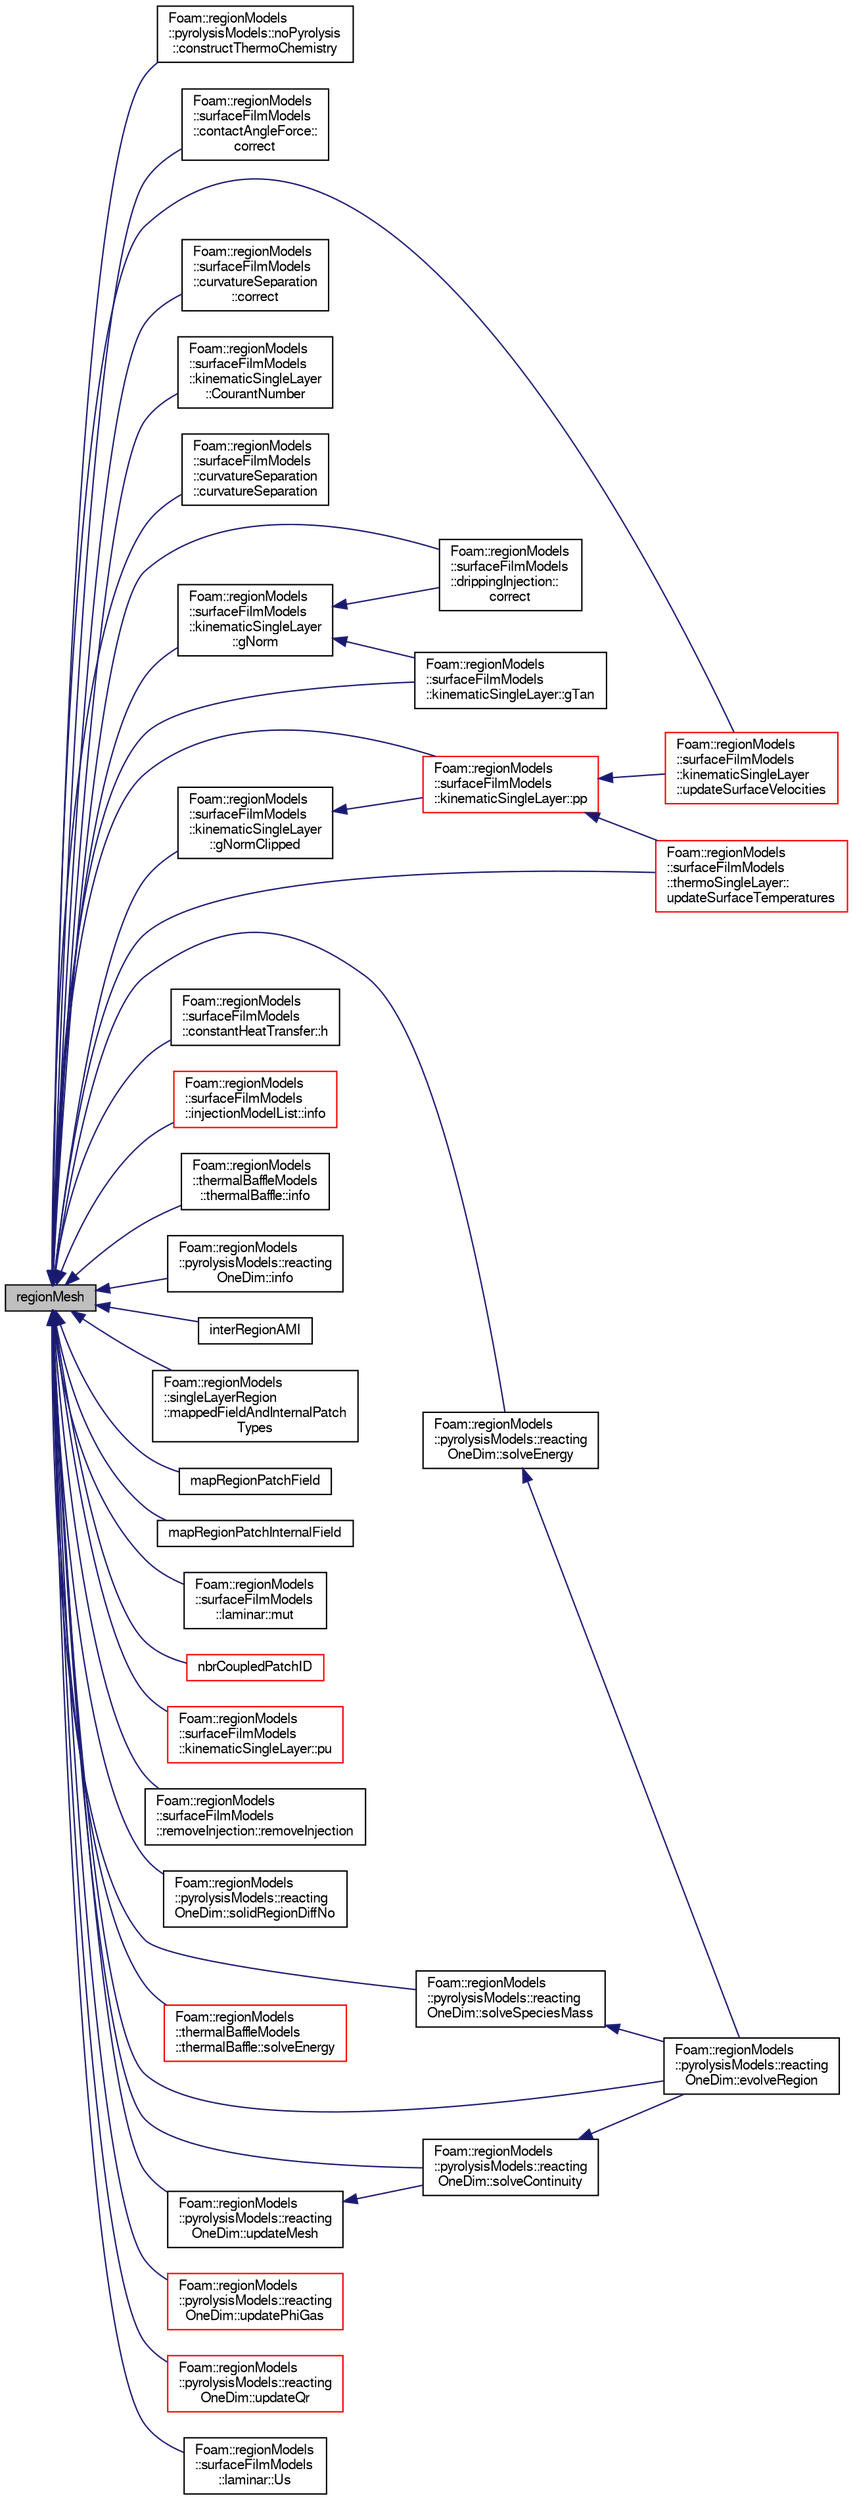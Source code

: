 digraph "regionMesh"
{
  bgcolor="transparent";
  edge [fontname="FreeSans",fontsize="10",labelfontname="FreeSans",labelfontsize="10"];
  node [fontname="FreeSans",fontsize="10",shape=record];
  rankdir="LR";
  Node1 [label="regionMesh",height=0.2,width=0.4,color="black", fillcolor="grey75", style="filled" fontcolor="black"];
  Node1 -> Node2 [dir="back",color="midnightblue",fontsize="10",style="solid",fontname="FreeSans"];
  Node2 [label="Foam::regionModels\l::pyrolysisModels::noPyrolysis\l::constructThermoChemistry",height=0.2,width=0.4,color="black",URL="$a01594.html#abd58fd9dbd7f833fdd872682b18d2ca6",tooltip="Reset solidChemistryModel and solidThermo pointers. "];
  Node1 -> Node3 [dir="back",color="midnightblue",fontsize="10",style="solid",fontname="FreeSans"];
  Node3 [label="Foam::regionModels\l::surfaceFilmModels\l::contactAngleForce::\lcorrect",height=0.2,width=0.4,color="black",URL="$a00380.html#ae8286cb1594f9b26a1c5291173459307",tooltip="Correct. "];
  Node1 -> Node4 [dir="back",color="midnightblue",fontsize="10",style="solid",fontname="FreeSans"];
  Node4 [label="Foam::regionModels\l::surfaceFilmModels\l::drippingInjection::\lcorrect",height=0.2,width=0.4,color="black",URL="$a00559.html#a8c67db65404877aac3731246ffb15754",tooltip="Correct. "];
  Node1 -> Node5 [dir="back",color="midnightblue",fontsize="10",style="solid",fontname="FreeSans"];
  Node5 [label="Foam::regionModels\l::surfaceFilmModels\l::curvatureSeparation\l::correct",height=0.2,width=0.4,color="black",URL="$a00425.html#a8c67db65404877aac3731246ffb15754",tooltip="Correct. "];
  Node1 -> Node6 [dir="back",color="midnightblue",fontsize="10",style="solid",fontname="FreeSans"];
  Node6 [label="Foam::regionModels\l::surfaceFilmModels\l::kinematicSingleLayer\l::CourantNumber",height=0.2,width=0.4,color="black",URL="$a01200.html#abc2fa8b7b02b27cfd575364b4d62eeb8",tooltip="Courant number evaluation. "];
  Node1 -> Node7 [dir="back",color="midnightblue",fontsize="10",style="solid",fontname="FreeSans"];
  Node7 [label="Foam::regionModels\l::surfaceFilmModels\l::curvatureSeparation\l::curvatureSeparation",height=0.2,width=0.4,color="black",URL="$a00425.html#a9222f6abd6732386986265a43f56ea30",tooltip="Construct from surface film model. "];
  Node1 -> Node8 [dir="back",color="midnightblue",fontsize="10",style="solid",fontname="FreeSans"];
  Node8 [label="Foam::regionModels\l::pyrolysisModels::reacting\lOneDim::evolveRegion",height=0.2,width=0.4,color="black",URL="$a02029.html#afde8f52457f90e83a4eaf49755c19ec9",tooltip="Evolve the pyrolysis equations. "];
  Node1 -> Node9 [dir="back",color="midnightblue",fontsize="10",style="solid",fontname="FreeSans"];
  Node9 [label="Foam::regionModels\l::surfaceFilmModels\l::kinematicSingleLayer\l::gNorm",height=0.2,width=0.4,color="black",URL="$a01200.html#a36b03881846e4652c241b289ffed6ac5",tooltip="Return the gravity normal-to-patch component contribution. "];
  Node9 -> Node10 [dir="back",color="midnightblue",fontsize="10",style="solid",fontname="FreeSans"];
  Node10 [label="Foam::regionModels\l::surfaceFilmModels\l::kinematicSingleLayer::gTan",height=0.2,width=0.4,color="black",URL="$a01200.html#a9d5bca687e0112892d9ce559f58d7b0d",tooltip="Return the gravity tangential component contributions. "];
  Node9 -> Node4 [dir="back",color="midnightblue",fontsize="10",style="solid",fontname="FreeSans"];
  Node1 -> Node11 [dir="back",color="midnightblue",fontsize="10",style="solid",fontname="FreeSans"];
  Node11 [label="Foam::regionModels\l::surfaceFilmModels\l::kinematicSingleLayer\l::gNormClipped",height=0.2,width=0.4,color="black",URL="$a01200.html#a67832a61dba0da8c9e97d74abbc12641",tooltip="Return the gravity normal-to-patch component contribution. "];
  Node11 -> Node12 [dir="back",color="midnightblue",fontsize="10",style="solid",fontname="FreeSans"];
  Node12 [label="Foam::regionModels\l::surfaceFilmModels\l::kinematicSingleLayer::pp",height=0.2,width=0.4,color="red",URL="$a01200.html#ac0001dfb6180e452fe671ec2a4d8efed",tooltip="Implicit pressure source coefficient. "];
  Node12 -> Node13 [dir="back",color="midnightblue",fontsize="10",style="solid",fontname="FreeSans"];
  Node13 [label="Foam::regionModels\l::surfaceFilmModels\l::kinematicSingleLayer\l::updateSurfaceVelocities",height=0.2,width=0.4,color="red",URL="$a01200.html#a22134deef2f1f598fae44f744a1e7962",tooltip="Update film surface velocities. "];
  Node12 -> Node14 [dir="back",color="midnightblue",fontsize="10",style="solid",fontname="FreeSans"];
  Node14 [label="Foam::regionModels\l::surfaceFilmModels\l::thermoSingleLayer::\lupdateSurfaceTemperatures",height=0.2,width=0.4,color="red",URL="$a02527.html#a20e11eb3132999c1fe4b49811ee262c1",tooltip="Correct the film surface and wall temperatures. "];
  Node1 -> Node10 [dir="back",color="midnightblue",fontsize="10",style="solid",fontname="FreeSans"];
  Node1 -> Node15 [dir="back",color="midnightblue",fontsize="10",style="solid",fontname="FreeSans"];
  Node15 [label="Foam::regionModels\l::surfaceFilmModels\l::constantHeatTransfer::h",height=0.2,width=0.4,color="black",URL="$a00357.html#a81fad2fc148108cf751711ae8259fcc8",tooltip="Return the heat transfer coefficient [W/m2/K]. "];
  Node1 -> Node16 [dir="back",color="midnightblue",fontsize="10",style="solid",fontname="FreeSans"];
  Node16 [label="Foam::regionModels\l::surfaceFilmModels\l::injectionModelList::info",height=0.2,width=0.4,color="red",URL="$a01070.html#a535c2aef67becff77ed292ab0eceb44c",tooltip="Provide some info. "];
  Node1 -> Node17 [dir="back",color="midnightblue",fontsize="10",style="solid",fontname="FreeSans"];
  Node17 [label="Foam::regionModels\l::thermalBaffleModels\l::thermalBaffle::info",height=0.2,width=0.4,color="black",URL="$a02506.html#ac1b66fe77173de9e5e8542b2823d6071",tooltip="Provide some feedback. "];
  Node1 -> Node18 [dir="back",color="midnightblue",fontsize="10",style="solid",fontname="FreeSans"];
  Node18 [label="Foam::regionModels\l::pyrolysisModels::reacting\lOneDim::info",height=0.2,width=0.4,color="black",URL="$a02029.html#ac1b66fe77173de9e5e8542b2823d6071",tooltip="Provide some feedback. "];
  Node1 -> Node19 [dir="back",color="midnightblue",fontsize="10",style="solid",fontname="FreeSans"];
  Node19 [label="interRegionAMI",height=0.2,width=0.4,color="black",URL="$a02071.html#a54101281c21a9eda1277e3fe4c1c596e",tooltip="Create or return a new inter-region AMI object. "];
  Node1 -> Node20 [dir="back",color="midnightblue",fontsize="10",style="solid",fontname="FreeSans"];
  Node20 [label="Foam::regionModels\l::singleLayerRegion\l::mappedFieldAndInternalPatch\lTypes",height=0.2,width=0.4,color="black",URL="$a02253.html#a1ccd593356663813419f8d65ff5e2e81"];
  Node1 -> Node21 [dir="back",color="midnightblue",fontsize="10",style="solid",fontname="FreeSans"];
  Node21 [label="mapRegionPatchField",height=0.2,width=0.4,color="black",URL="$a02071.html#ac0d3e6b2854bedd82b02850cf5c3b667"];
  Node1 -> Node22 [dir="back",color="midnightblue",fontsize="10",style="solid",fontname="FreeSans"];
  Node22 [label="mapRegionPatchInternalField",height=0.2,width=0.4,color="black",URL="$a02071.html#a58c6d8819ceb2f8c10a583090826afdb"];
  Node1 -> Node23 [dir="back",color="midnightblue",fontsize="10",style="solid",fontname="FreeSans"];
  Node23 [label="Foam::regionModels\l::surfaceFilmModels\l::laminar::mut",height=0.2,width=0.4,color="black",URL="$a01229.html#ad455a1b98258ba82f9513bc630954622",tooltip="Return the film turbulence viscosity. "];
  Node1 -> Node24 [dir="back",color="midnightblue",fontsize="10",style="solid",fontname="FreeSans"];
  Node24 [label="nbrCoupledPatchID",height=0.2,width=0.4,color="red",URL="$a02071.html#ab75224234f0496ea2c9f2eed3f848d1a",tooltip="Return the coupled patch ID paired with coupled patch. "];
  Node1 -> Node12 [dir="back",color="midnightblue",fontsize="10",style="solid",fontname="FreeSans"];
  Node1 -> Node25 [dir="back",color="midnightblue",fontsize="10",style="solid",fontname="FreeSans"];
  Node25 [label="Foam::regionModels\l::surfaceFilmModels\l::kinematicSingleLayer::pu",height=0.2,width=0.4,color="red",URL="$a01200.html#af857966cb5b12af455a84af2f9f65b98",tooltip="Explicit pressure source contribution. "];
  Node1 -> Node26 [dir="back",color="midnightblue",fontsize="10",style="solid",fontname="FreeSans"];
  Node26 [label="Foam::regionModels\l::surfaceFilmModels\l::removeInjection::removeInjection",height=0.2,width=0.4,color="black",URL="$a02098.html#ae584f85c128c2107f51c4f036043f7a6",tooltip="Construct from surface film model. "];
  Node1 -> Node27 [dir="back",color="midnightblue",fontsize="10",style="solid",fontname="FreeSans"];
  Node27 [label="Foam::regionModels\l::pyrolysisModels::reacting\lOneDim::solidRegionDiffNo",height=0.2,width=0.4,color="black",URL="$a02029.html#a689680eb71a05f6bb1be9068faf025e7",tooltip="Mean diffusion number of the solid region. "];
  Node1 -> Node28 [dir="back",color="midnightblue",fontsize="10",style="solid",fontname="FreeSans"];
  Node28 [label="Foam::regionModels\l::pyrolysisModels::reacting\lOneDim::solveContinuity",height=0.2,width=0.4,color="black",URL="$a02029.html#a1a4c7f06441e29b9703723dfd2e5976d",tooltip="Solve continuity equation. "];
  Node28 -> Node8 [dir="back",color="midnightblue",fontsize="10",style="solid",fontname="FreeSans"];
  Node1 -> Node29 [dir="back",color="midnightblue",fontsize="10",style="solid",fontname="FreeSans"];
  Node29 [label="Foam::regionModels\l::thermalBaffleModels\l::thermalBaffle::solveEnergy",height=0.2,width=0.4,color="red",URL="$a02506.html#a533e6e7fb2c00cd976a89d545355000c",tooltip="Solve energy equation. "];
  Node1 -> Node30 [dir="back",color="midnightblue",fontsize="10",style="solid",fontname="FreeSans"];
  Node30 [label="Foam::regionModels\l::pyrolysisModels::reacting\lOneDim::solveEnergy",height=0.2,width=0.4,color="black",URL="$a02029.html#a533e6e7fb2c00cd976a89d545355000c",tooltip="Solve energy. "];
  Node30 -> Node8 [dir="back",color="midnightblue",fontsize="10",style="solid",fontname="FreeSans"];
  Node1 -> Node31 [dir="back",color="midnightblue",fontsize="10",style="solid",fontname="FreeSans"];
  Node31 [label="Foam::regionModels\l::pyrolysisModels::reacting\lOneDim::solveSpeciesMass",height=0.2,width=0.4,color="black",URL="$a02029.html#a11a62c12f16dc6c9ed50053f4b66d9a1",tooltip="Solve solid species mass conservation. "];
  Node31 -> Node8 [dir="back",color="midnightblue",fontsize="10",style="solid",fontname="FreeSans"];
  Node1 -> Node32 [dir="back",color="midnightblue",fontsize="10",style="solid",fontname="FreeSans"];
  Node32 [label="Foam::regionModels\l::pyrolysisModels::reacting\lOneDim::updateMesh",height=0.2,width=0.4,color="black",URL="$a02029.html#a952670312514ffa01609add0cd7292dd",tooltip="Update/move mesh based on change in mass. "];
  Node32 -> Node28 [dir="back",color="midnightblue",fontsize="10",style="solid",fontname="FreeSans"];
  Node1 -> Node33 [dir="back",color="midnightblue",fontsize="10",style="solid",fontname="FreeSans"];
  Node33 [label="Foam::regionModels\l::pyrolysisModels::reacting\lOneDim::updatePhiGas",height=0.2,width=0.4,color="red",URL="$a02029.html#a7929b3edb2e13e93a3e98e85bfd45b43",tooltip="Update enthalpy flux for pyrolysis gases. "];
  Node1 -> Node34 [dir="back",color="midnightblue",fontsize="10",style="solid",fontname="FreeSans"];
  Node34 [label="Foam::regionModels\l::pyrolysisModels::reacting\lOneDim::updateQr",height=0.2,width=0.4,color="red",URL="$a02029.html#a7f226e9587fdbd0707a2d93c76e91aaf",tooltip="Update radiative flux in pyrolysis region. "];
  Node1 -> Node14 [dir="back",color="midnightblue",fontsize="10",style="solid",fontname="FreeSans"];
  Node1 -> Node13 [dir="back",color="midnightblue",fontsize="10",style="solid",fontname="FreeSans"];
  Node1 -> Node35 [dir="back",color="midnightblue",fontsize="10",style="solid",fontname="FreeSans"];
  Node35 [label="Foam::regionModels\l::surfaceFilmModels\l::laminar::Us",height=0.2,width=0.4,color="black",URL="$a01229.html#a599cd677d99c7fe482a64f2c155ebe54",tooltip="Return the film surface velocity. "];
}

